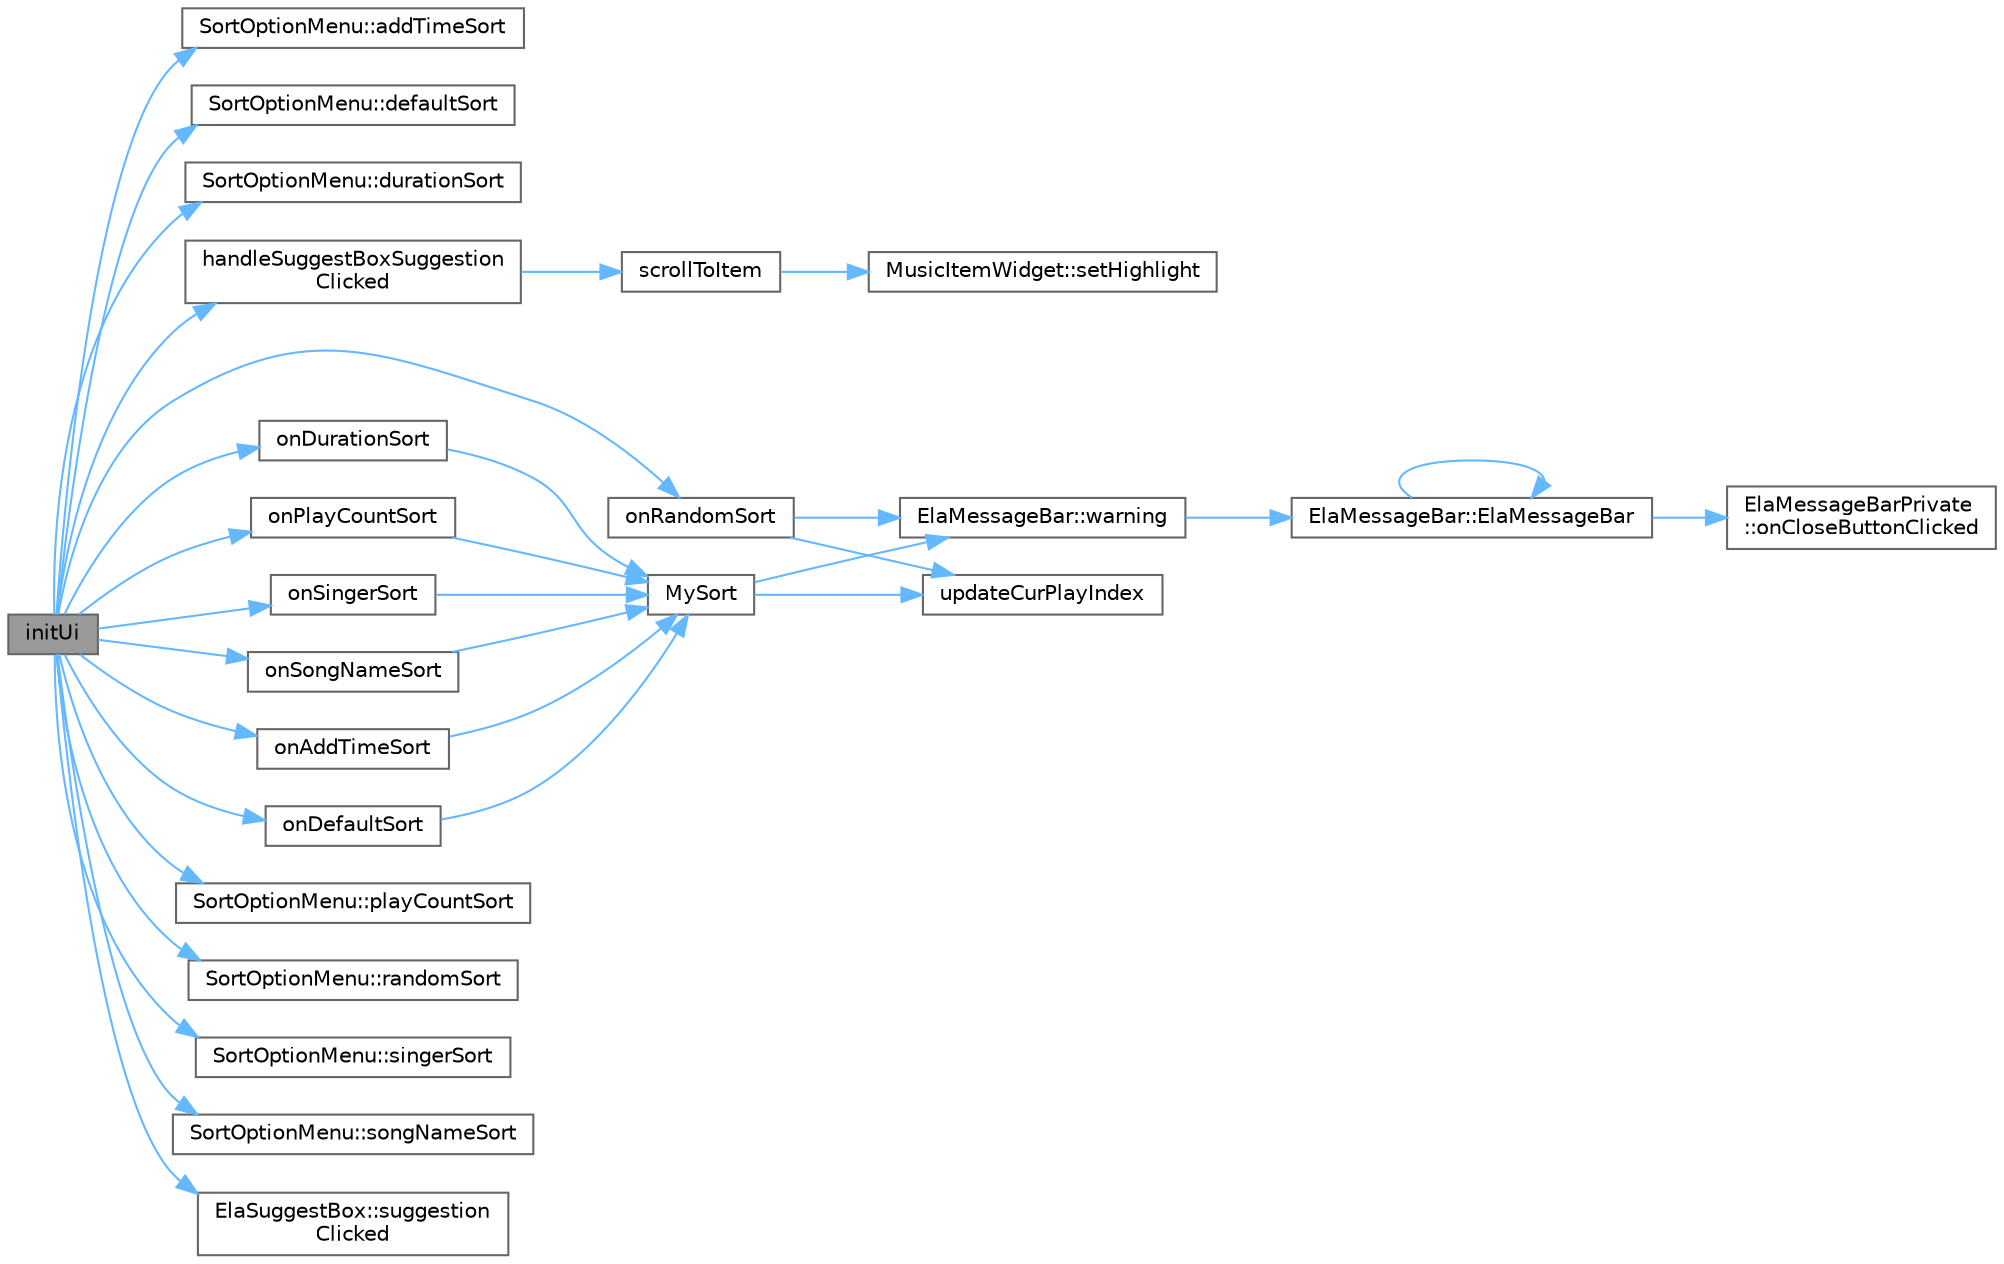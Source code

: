digraph "initUi"
{
 // LATEX_PDF_SIZE
  bgcolor="transparent";
  edge [fontname=Helvetica,fontsize=10,labelfontname=Helvetica,labelfontsize=10];
  node [fontname=Helvetica,fontsize=10,shape=box,height=0.2,width=0.4];
  rankdir="LR";
  Node1 [id="Node000001",label="initUi",height=0.2,width=0.4,color="gray40", fillcolor="grey60", style="filled", fontcolor="black",tooltip="初始化界面"];
  Node1 -> Node2 [id="edge1_Node000001_Node000002",color="steelblue1",style="solid",tooltip=" "];
  Node2 [id="Node000002",label="SortOptionMenu::addTimeSort",height=0.2,width=0.4,color="grey40", fillcolor="white", style="filled",URL="$class_sort_option_menu.html#a62a93505e41ee4916658fff3343f5f8b",tooltip="添加时间排序信号"];
  Node1 -> Node3 [id="edge2_Node000001_Node000003",color="steelblue1",style="solid",tooltip=" "];
  Node3 [id="Node000003",label="SortOptionMenu::defaultSort",height=0.2,width=0.4,color="grey40", fillcolor="white", style="filled",URL="$class_sort_option_menu.html#a50b2ddb2183eedf2bb2cc554dbe628fe",tooltip="默认排序信号"];
  Node1 -> Node4 [id="edge3_Node000001_Node000004",color="steelblue1",style="solid",tooltip=" "];
  Node4 [id="Node000004",label="SortOptionMenu::durationSort",height=0.2,width=0.4,color="grey40", fillcolor="white", style="filled",URL="$class_sort_option_menu.html#aeee8df6b69f3b5a4a9426ce1e767c730",tooltip="时长排序信号"];
  Node1 -> Node5 [id="edge4_Node000001_Node000005",color="steelblue1",style="solid",tooltip=" "];
  Node5 [id="Node000005",label="handleSuggestBoxSuggestion\lClicked",height=0.2,width=0.4,color="grey40", fillcolor="white", style="filled",URL="$class_local_song.html#afd928c0268a021fbb05d4357f3c2de66",tooltip="搜索框选项跳转槽函数"];
  Node5 -> Node6 [id="edge5_Node000005_Node000006",color="steelblue1",style="solid",tooltip=" "];
  Node6 [id="Node000006",label="scrollToItem",height=0.2,width=0.4,color="grey40", fillcolor="white", style="filled",URL="$class_local_song.html#a09a9f9a11a92f99bc63be245778c0903",tooltip="滚动到指定歌曲项"];
  Node6 -> Node7 [id="edge6_Node000006_Node000007",color="steelblue1",style="solid",tooltip=" "];
  Node7 [id="Node000007",label="MusicItemWidget::setHighlight",height=0.2,width=0.4,color="grey40", fillcolor="white", style="filled",URL="$class_music_item_widget.html#a3fbb7963ff8b26328805582ec091b7a2",tooltip="设置高亮提示"];
  Node1 -> Node8 [id="edge7_Node000001_Node000008",color="steelblue1",style="solid",tooltip=" "];
  Node8 [id="Node000008",label="onAddTimeSort",height=0.2,width=0.4,color="grey40", fillcolor="white", style="filled",URL="$class_local_song.html#a58cc37eb1a69f43d22e93dbd0a8e32ba",tooltip="添加时间排序"];
  Node8 -> Node9 [id="edge8_Node000008_Node000009",color="steelblue1",style="solid",tooltip=" "];
  Node9 [id="Node000009",label="MySort",height=0.2,width=0.4,color="grey40", fillcolor="white", style="filled",URL="$class_local_song.html#a4d900ad455fbe7001a3f4e5a4abce74f",tooltip="自定义排序"];
  Node9 -> Node10 [id="edge9_Node000009_Node000010",color="steelblue1",style="solid",tooltip=" "];
  Node10 [id="Node000010",label="updateCurPlayIndex",height=0.2,width=0.4,color="grey40", fillcolor="white", style="filled",URL="$class_local_song.html#ac8c5ea460f7dfd2af0f743eabb55e876",tooltip="更新当前播放索引"];
  Node9 -> Node11 [id="edge10_Node000009_Node000011",color="steelblue1",style="solid",tooltip=" "];
  Node11 [id="Node000011",label="ElaMessageBar::warning",height=0.2,width=0.4,color="grey40", fillcolor="white", style="filled",URL="$class_ela_message_bar.html#aaf06af29d4b610224fbb14636ce07b32",tooltip="显示警告消息"];
  Node11 -> Node12 [id="edge11_Node000011_Node000012",color="steelblue1",style="solid",tooltip=" "];
  Node12 [id="Node000012",label="ElaMessageBar::ElaMessageBar",height=0.2,width=0.4,color="grey40", fillcolor="white", style="filled",URL="$class_ela_message_bar.html#a1722699abf44f445a31b469f224ab7ca",tooltip="构造函数，初始化消息栏"];
  Node12 -> Node12 [id="edge12_Node000012_Node000012",color="steelblue1",style="solid",tooltip=" "];
  Node12 -> Node13 [id="edge13_Node000012_Node000013",color="steelblue1",style="solid",tooltip=" "];
  Node13 [id="Node000013",label="ElaMessageBarPrivate\l::onCloseButtonClicked",height=0.2,width=0.4,color="grey40", fillcolor="white", style="filled",URL="$class_ela_message_bar_private.html#a826ca8fdb2ca90af2c67cebd15f19bae",tooltip="关闭按钮点击事件处理"];
  Node1 -> Node14 [id="edge14_Node000001_Node000014",color="steelblue1",style="solid",tooltip=" "];
  Node14 [id="Node000014",label="onDefaultSort",height=0.2,width=0.4,color="grey40", fillcolor="white", style="filled",URL="$class_local_song.html#a77868991ec35ce1ee03a62521bbf03c5",tooltip="默认排序"];
  Node14 -> Node9 [id="edge15_Node000014_Node000009",color="steelblue1",style="solid",tooltip=" "];
  Node1 -> Node15 [id="edge16_Node000001_Node000015",color="steelblue1",style="solid",tooltip=" "];
  Node15 [id="Node000015",label="onDurationSort",height=0.2,width=0.4,color="grey40", fillcolor="white", style="filled",URL="$class_local_song.html#a1bf3aea4b068e67501d5614655eff022",tooltip="时长排序"];
  Node15 -> Node9 [id="edge17_Node000015_Node000009",color="steelblue1",style="solid",tooltip=" "];
  Node1 -> Node16 [id="edge18_Node000001_Node000016",color="steelblue1",style="solid",tooltip=" "];
  Node16 [id="Node000016",label="onPlayCountSort",height=0.2,width=0.4,color="grey40", fillcolor="white", style="filled",URL="$class_local_song.html#a2deab31ea0dab5b0953202e8135f6236",tooltip="播放次数排序"];
  Node16 -> Node9 [id="edge19_Node000016_Node000009",color="steelblue1",style="solid",tooltip=" "];
  Node1 -> Node17 [id="edge20_Node000001_Node000017",color="steelblue1",style="solid",tooltip=" "];
  Node17 [id="Node000017",label="onRandomSort",height=0.2,width=0.4,color="grey40", fillcolor="white", style="filled",URL="$class_local_song.html#a2ff39f94b18025fc9f33a0e9a9d75734",tooltip="随机排序"];
  Node17 -> Node10 [id="edge21_Node000017_Node000010",color="steelblue1",style="solid",tooltip=" "];
  Node17 -> Node11 [id="edge22_Node000017_Node000011",color="steelblue1",style="solid",tooltip=" "];
  Node1 -> Node18 [id="edge23_Node000001_Node000018",color="steelblue1",style="solid",tooltip=" "];
  Node18 [id="Node000018",label="onSingerSort",height=0.2,width=0.4,color="grey40", fillcolor="white", style="filled",URL="$class_local_song.html#a88cff94b79f2aab5610fd6df85c77d39",tooltip="歌手排序"];
  Node18 -> Node9 [id="edge24_Node000018_Node000009",color="steelblue1",style="solid",tooltip=" "];
  Node1 -> Node19 [id="edge25_Node000001_Node000019",color="steelblue1",style="solid",tooltip=" "];
  Node19 [id="Node000019",label="onSongNameSort",height=0.2,width=0.4,color="grey40", fillcolor="white", style="filled",URL="$class_local_song.html#a8b57469ce5cde9101bd38466a5138bd9",tooltip="歌曲名称排序"];
  Node19 -> Node9 [id="edge26_Node000019_Node000009",color="steelblue1",style="solid",tooltip=" "];
  Node1 -> Node20 [id="edge27_Node000001_Node000020",color="steelblue1",style="solid",tooltip=" "];
  Node20 [id="Node000020",label="SortOptionMenu::playCountSort",height=0.2,width=0.4,color="grey40", fillcolor="white", style="filled",URL="$class_sort_option_menu.html#a4005719fb6fb6bc4f13d0ae2cb46c120",tooltip="播放次数排序信号"];
  Node1 -> Node21 [id="edge28_Node000001_Node000021",color="steelblue1",style="solid",tooltip=" "];
  Node21 [id="Node000021",label="SortOptionMenu::randomSort",height=0.2,width=0.4,color="grey40", fillcolor="white", style="filled",URL="$class_sort_option_menu.html#a625ed9da15048536d4e71ca307a90a13",tooltip="随机排序信号"];
  Node1 -> Node22 [id="edge29_Node000001_Node000022",color="steelblue1",style="solid",tooltip=" "];
  Node22 [id="Node000022",label="SortOptionMenu::singerSort",height=0.2,width=0.4,color="grey40", fillcolor="white", style="filled",URL="$class_sort_option_menu.html#a8dfbd3ceedab5c9e1c73fcdd16f3681f",tooltip="歌手排序信号"];
  Node1 -> Node23 [id="edge30_Node000001_Node000023",color="steelblue1",style="solid",tooltip=" "];
  Node23 [id="Node000023",label="SortOptionMenu::songNameSort",height=0.2,width=0.4,color="grey40", fillcolor="white", style="filled",URL="$class_sort_option_menu.html#aaab3a5460c247a8f4ae3fa7e964c620e",tooltip="歌曲名排序信号"];
  Node1 -> Node24 [id="edge31_Node000001_Node000024",color="steelblue1",style="solid",tooltip=" "];
  Node24 [id="Node000024",label="ElaSuggestBox::suggestion\lClicked",height=0.2,width=0.4,color="grey40", fillcolor="white", style="filled",URL="$class_ela_suggest_box.html#a07bab45c7aa4c49e3534926e4451b5a7",tooltip="建议项点击信号"];
}
